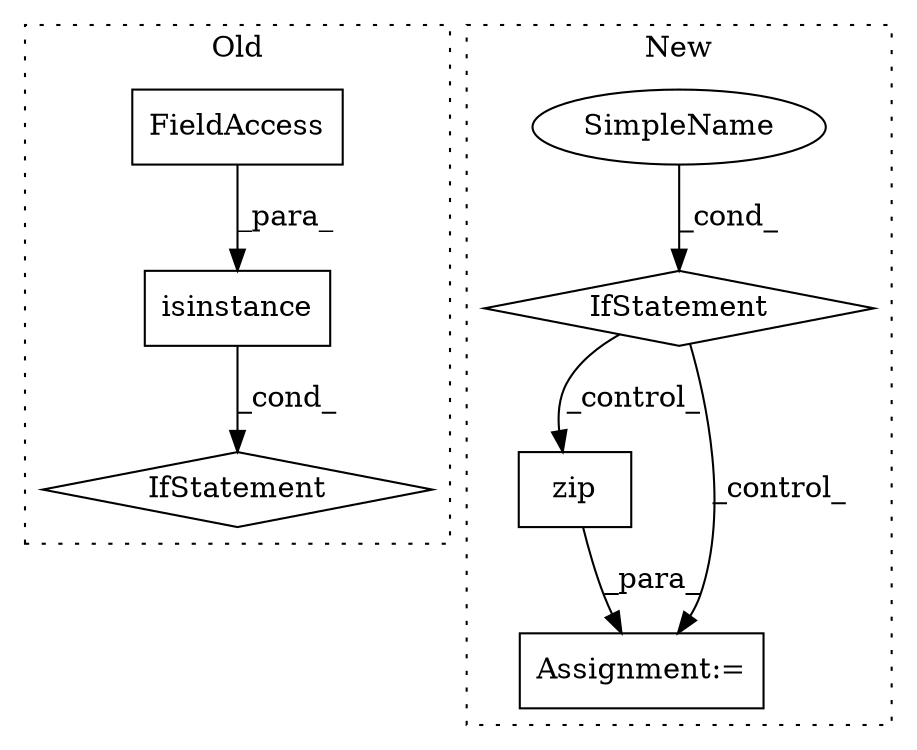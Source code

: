 digraph G {
subgraph cluster0 {
1 [label="isinstance" a="32" s="5435,5469" l="11,1" shape="box"];
3 [label="IfStatement" a="25" s="5429,5509" l="4,2" shape="diamond"];
5 [label="FieldAccess" a="22" s="5456" l="13" shape="box"];
label = "Old";
style="dotted";
}
subgraph cluster1 {
2 [label="zip" a="32" s="5844,5851" l="4,1" shape="box"];
4 [label="Assignment:=" a="7" s="5842" l="2" shape="box"];
6 [label="IfStatement" a="25" s="5314,5369" l="4,2" shape="diamond"];
7 [label="SimpleName" a="42" s="" l="" shape="ellipse"];
label = "New";
style="dotted";
}
1 -> 3 [label="_cond_"];
2 -> 4 [label="_para_"];
5 -> 1 [label="_para_"];
6 -> 2 [label="_control_"];
6 -> 4 [label="_control_"];
7 -> 6 [label="_cond_"];
}